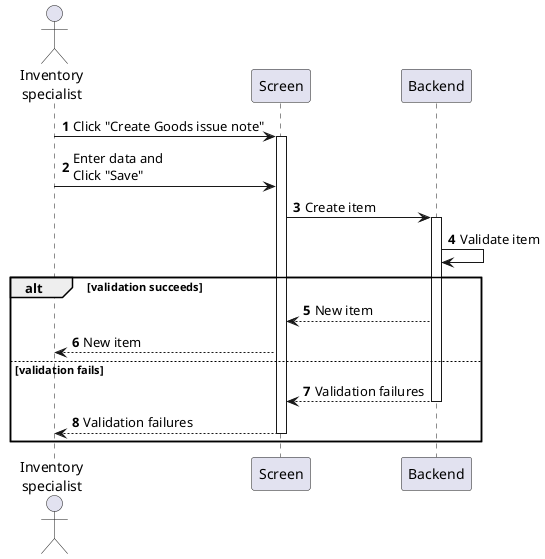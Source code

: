 @startuml inventory-goods-issue
autonumber

actor "Inventory\nspecialist" as a
participant Screen as f
participant Backend as b

a -> f : Click "Create Goods issue note"
activate f
a -> f : Enter data and\nClick "Save"
f -> b : Create item
activate b
b -> b : Validate item

alt validation succeeds
    b --> f : New item
    f --> a : New item
else validation fails
    return Validation failures
    return Validation failures
end
@enduml